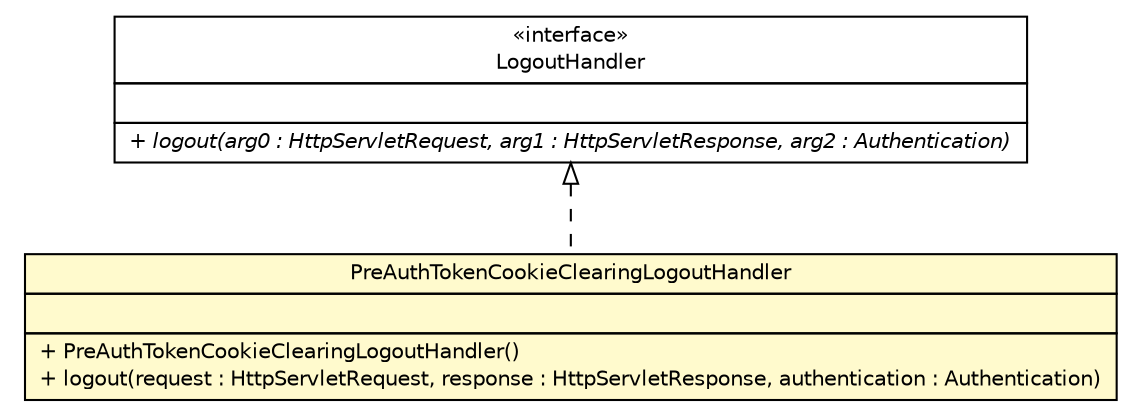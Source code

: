#!/usr/local/bin/dot
#
# Class diagram 
# Generated by UMLGraph version R5_6-24-gf6e263 (http://www.umlgraph.org/)
#

digraph G {
	edge [fontname="Helvetica",fontsize=10,labelfontname="Helvetica",labelfontsize=10];
	node [fontname="Helvetica",fontsize=10,shape=plaintext];
	nodesep=0.25;
	ranksep=0.5;
	// cn.home1.oss.lib.security.internal.preauth.PreAuthTokenCookieClearingLogoutHandler
	c2690 [label=<<table title="cn.home1.oss.lib.security.internal.preauth.PreAuthTokenCookieClearingLogoutHandler" border="0" cellborder="1" cellspacing="0" cellpadding="2" port="p" bgcolor="lemonChiffon" href="./PreAuthTokenCookieClearingLogoutHandler.html">
		<tr><td><table border="0" cellspacing="0" cellpadding="1">
<tr><td align="center" balign="center"> PreAuthTokenCookieClearingLogoutHandler </td></tr>
		</table></td></tr>
		<tr><td><table border="0" cellspacing="0" cellpadding="1">
<tr><td align="left" balign="left">  </td></tr>
		</table></td></tr>
		<tr><td><table border="0" cellspacing="0" cellpadding="1">
<tr><td align="left" balign="left"> + PreAuthTokenCookieClearingLogoutHandler() </td></tr>
<tr><td align="left" balign="left"> + logout(request : HttpServletRequest, response : HttpServletResponse, authentication : Authentication) </td></tr>
		</table></td></tr>
		</table>>, URL="./PreAuthTokenCookieClearingLogoutHandler.html", fontname="Helvetica", fontcolor="black", fontsize=10.0];
	//cn.home1.oss.lib.security.internal.preauth.PreAuthTokenCookieClearingLogoutHandler implements org.springframework.security.web.authentication.logout.LogoutHandler
	c2698:p -> c2690:p [dir=back,arrowtail=empty,style=dashed];
	// org.springframework.security.web.authentication.logout.LogoutHandler
	c2698 [label=<<table title="org.springframework.security.web.authentication.logout.LogoutHandler" border="0" cellborder="1" cellspacing="0" cellpadding="2" port="p" href="http://java.sun.com/j2se/1.4.2/docs/api/org/springframework/security/web/authentication/logout/LogoutHandler.html">
		<tr><td><table border="0" cellspacing="0" cellpadding="1">
<tr><td align="center" balign="center"> &#171;interface&#187; </td></tr>
<tr><td align="center" balign="center"> LogoutHandler </td></tr>
		</table></td></tr>
		<tr><td><table border="0" cellspacing="0" cellpadding="1">
<tr><td align="left" balign="left">  </td></tr>
		</table></td></tr>
		<tr><td><table border="0" cellspacing="0" cellpadding="1">
<tr><td align="left" balign="left"><font face="Helvetica-Oblique" point-size="10.0"> + logout(arg0 : HttpServletRequest, arg1 : HttpServletResponse, arg2 : Authentication) </font></td></tr>
		</table></td></tr>
		</table>>, URL="http://java.sun.com/j2se/1.4.2/docs/api/org/springframework/security/web/authentication/logout/LogoutHandler.html", fontname="Helvetica", fontcolor="black", fontsize=10.0];
}

